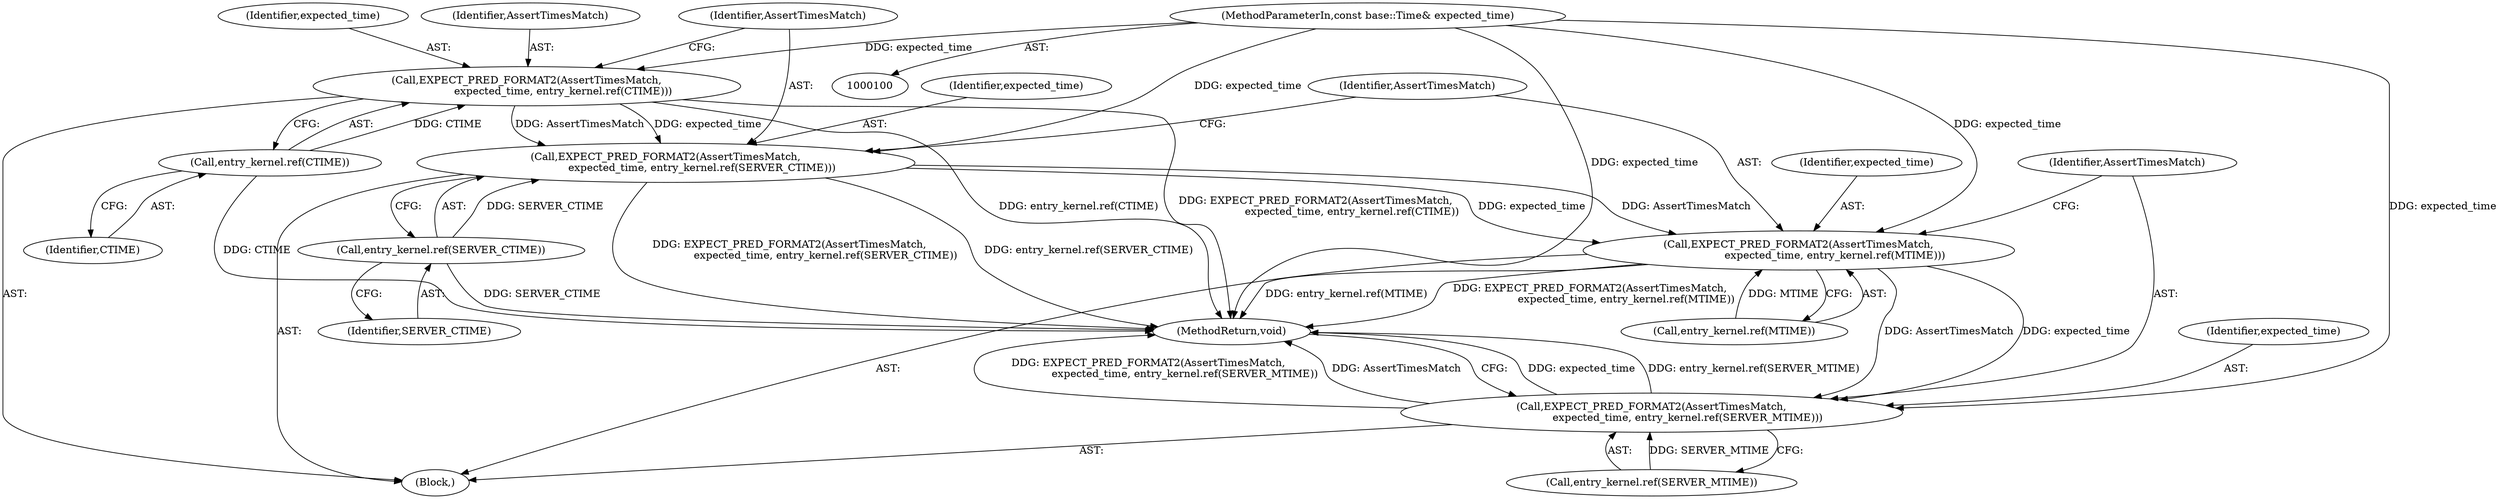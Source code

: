 digraph "1_Chrome_19190765882e272a6a2162c89acdb29110f7e3cf_24@del" {
"1000109" [label="(Call,EXPECT_PRED_FORMAT2(AssertTimesMatch,\n                      expected_time, entry_kernel.ref(SERVER_CTIME)))"];
"1000104" [label="(Call,EXPECT_PRED_FORMAT2(AssertTimesMatch,\n                      expected_time, entry_kernel.ref(CTIME)))"];
"1000102" [label="(MethodParameterIn,const base::Time& expected_time)"];
"1000107" [label="(Call,entry_kernel.ref(CTIME))"];
"1000112" [label="(Call,entry_kernel.ref(SERVER_CTIME))"];
"1000114" [label="(Call,EXPECT_PRED_FORMAT2(AssertTimesMatch,\n                      expected_time, entry_kernel.ref(MTIME)))"];
"1000119" [label="(Call,EXPECT_PRED_FORMAT2(AssertTimesMatch,\n                      expected_time, entry_kernel.ref(SERVER_MTIME)))"];
"1000105" [label="(Identifier,AssertTimesMatch)"];
"1000103" [label="(Block,)"];
"1000104" [label="(Call,EXPECT_PRED_FORMAT2(AssertTimesMatch,\n                      expected_time, entry_kernel.ref(CTIME)))"];
"1000113" [label="(Identifier,SERVER_CTIME)"];
"1000124" [label="(MethodReturn,void)"];
"1000111" [label="(Identifier,expected_time)"];
"1000110" [label="(Identifier,AssertTimesMatch)"];
"1000116" [label="(Identifier,expected_time)"];
"1000115" [label="(Identifier,AssertTimesMatch)"];
"1000117" [label="(Call,entry_kernel.ref(MTIME))"];
"1000107" [label="(Call,entry_kernel.ref(CTIME))"];
"1000106" [label="(Identifier,expected_time)"];
"1000119" [label="(Call,EXPECT_PRED_FORMAT2(AssertTimesMatch,\n                      expected_time, entry_kernel.ref(SERVER_MTIME)))"];
"1000108" [label="(Identifier,CTIME)"];
"1000122" [label="(Call,entry_kernel.ref(SERVER_MTIME))"];
"1000121" [label="(Identifier,expected_time)"];
"1000120" [label="(Identifier,AssertTimesMatch)"];
"1000102" [label="(MethodParameterIn,const base::Time& expected_time)"];
"1000114" [label="(Call,EXPECT_PRED_FORMAT2(AssertTimesMatch,\n                      expected_time, entry_kernel.ref(MTIME)))"];
"1000109" [label="(Call,EXPECT_PRED_FORMAT2(AssertTimesMatch,\n                      expected_time, entry_kernel.ref(SERVER_CTIME)))"];
"1000112" [label="(Call,entry_kernel.ref(SERVER_CTIME))"];
"1000109" -> "1000103"  [label="AST: "];
"1000109" -> "1000112"  [label="CFG: "];
"1000110" -> "1000109"  [label="AST: "];
"1000111" -> "1000109"  [label="AST: "];
"1000112" -> "1000109"  [label="AST: "];
"1000115" -> "1000109"  [label="CFG: "];
"1000109" -> "1000124"  [label="DDG: EXPECT_PRED_FORMAT2(AssertTimesMatch,\n                      expected_time, entry_kernel.ref(SERVER_CTIME))"];
"1000109" -> "1000124"  [label="DDG: entry_kernel.ref(SERVER_CTIME)"];
"1000104" -> "1000109"  [label="DDG: AssertTimesMatch"];
"1000104" -> "1000109"  [label="DDG: expected_time"];
"1000102" -> "1000109"  [label="DDG: expected_time"];
"1000112" -> "1000109"  [label="DDG: SERVER_CTIME"];
"1000109" -> "1000114"  [label="DDG: AssertTimesMatch"];
"1000109" -> "1000114"  [label="DDG: expected_time"];
"1000104" -> "1000103"  [label="AST: "];
"1000104" -> "1000107"  [label="CFG: "];
"1000105" -> "1000104"  [label="AST: "];
"1000106" -> "1000104"  [label="AST: "];
"1000107" -> "1000104"  [label="AST: "];
"1000110" -> "1000104"  [label="CFG: "];
"1000104" -> "1000124"  [label="DDG: entry_kernel.ref(CTIME)"];
"1000104" -> "1000124"  [label="DDG: EXPECT_PRED_FORMAT2(AssertTimesMatch,\n                      expected_time, entry_kernel.ref(CTIME))"];
"1000102" -> "1000104"  [label="DDG: expected_time"];
"1000107" -> "1000104"  [label="DDG: CTIME"];
"1000102" -> "1000100"  [label="AST: "];
"1000102" -> "1000124"  [label="DDG: expected_time"];
"1000102" -> "1000114"  [label="DDG: expected_time"];
"1000102" -> "1000119"  [label="DDG: expected_time"];
"1000107" -> "1000108"  [label="CFG: "];
"1000108" -> "1000107"  [label="AST: "];
"1000107" -> "1000124"  [label="DDG: CTIME"];
"1000112" -> "1000113"  [label="CFG: "];
"1000113" -> "1000112"  [label="AST: "];
"1000112" -> "1000124"  [label="DDG: SERVER_CTIME"];
"1000114" -> "1000103"  [label="AST: "];
"1000114" -> "1000117"  [label="CFG: "];
"1000115" -> "1000114"  [label="AST: "];
"1000116" -> "1000114"  [label="AST: "];
"1000117" -> "1000114"  [label="AST: "];
"1000120" -> "1000114"  [label="CFG: "];
"1000114" -> "1000124"  [label="DDG: entry_kernel.ref(MTIME)"];
"1000114" -> "1000124"  [label="DDG: EXPECT_PRED_FORMAT2(AssertTimesMatch,\n                      expected_time, entry_kernel.ref(MTIME))"];
"1000117" -> "1000114"  [label="DDG: MTIME"];
"1000114" -> "1000119"  [label="DDG: AssertTimesMatch"];
"1000114" -> "1000119"  [label="DDG: expected_time"];
"1000119" -> "1000103"  [label="AST: "];
"1000119" -> "1000122"  [label="CFG: "];
"1000120" -> "1000119"  [label="AST: "];
"1000121" -> "1000119"  [label="AST: "];
"1000122" -> "1000119"  [label="AST: "];
"1000124" -> "1000119"  [label="CFG: "];
"1000119" -> "1000124"  [label="DDG: expected_time"];
"1000119" -> "1000124"  [label="DDG: entry_kernel.ref(SERVER_MTIME)"];
"1000119" -> "1000124"  [label="DDG: EXPECT_PRED_FORMAT2(AssertTimesMatch,\n                      expected_time, entry_kernel.ref(SERVER_MTIME))"];
"1000119" -> "1000124"  [label="DDG: AssertTimesMatch"];
"1000122" -> "1000119"  [label="DDG: SERVER_MTIME"];
}
